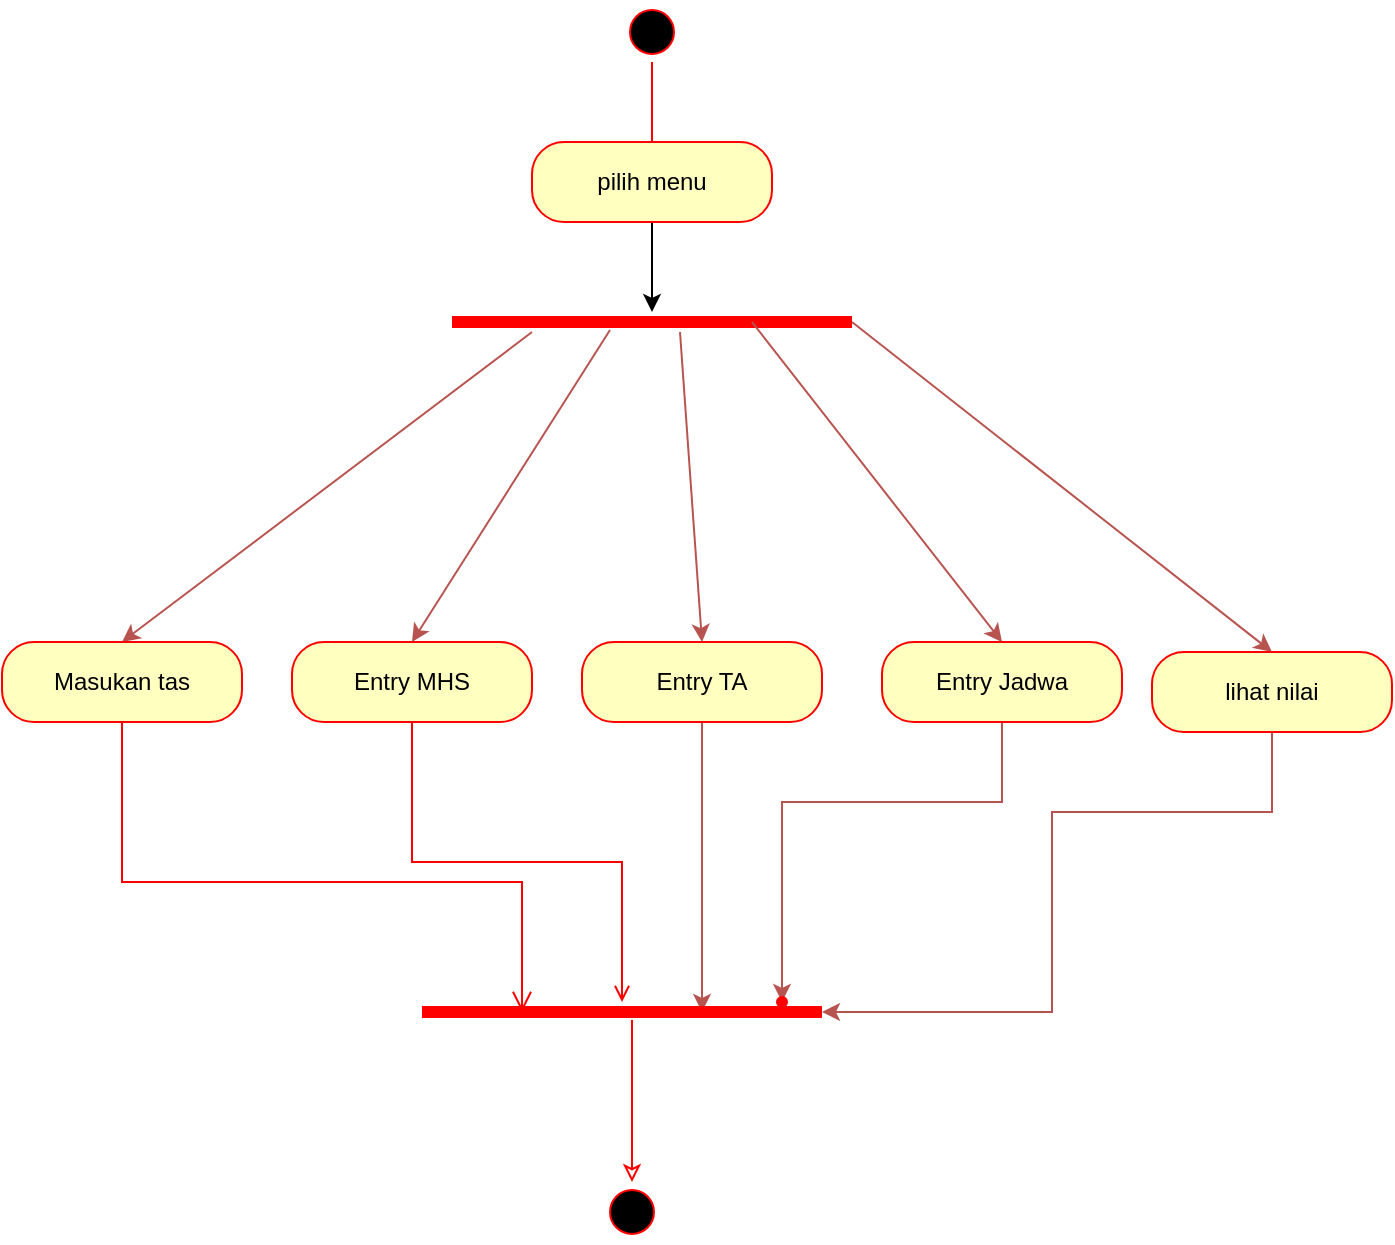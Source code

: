 <mxfile version="22.1.11" type="github">
  <diagram name="Page-1" id="XOHVe-xvOEprRkgfdkk-">
    <mxGraphModel dx="563" dy="288" grid="1" gridSize="10" guides="1" tooltips="1" connect="1" arrows="1" fold="1" page="1" pageScale="1" pageWidth="850" pageHeight="1100" math="0" shadow="0">
      <root>
        <mxCell id="0" />
        <mxCell id="1" parent="0" />
        <mxCell id="FaiAq5r8sAQfN_tiHuSA-1" value="" style="ellipse;html=1;shape=startState;fillColor=#000000;strokeColor=#ff0000;" parent="1" vertex="1">
          <mxGeometry x="410" y="190" width="30" height="30" as="geometry" />
        </mxCell>
        <mxCell id="FaiAq5r8sAQfN_tiHuSA-2" value="" style="edgeStyle=orthogonalEdgeStyle;html=1;verticalAlign=bottom;endArrow=open;endSize=8;strokeColor=#ff0000;rounded=0;" parent="1" source="FaiAq5r8sAQfN_tiHuSA-1" edge="1">
          <mxGeometry relative="1" as="geometry">
            <mxPoint x="425" y="280" as="targetPoint" />
          </mxGeometry>
        </mxCell>
        <mxCell id="FaiAq5r8sAQfN_tiHuSA-3" value="" style="edgeStyle=orthogonalEdgeStyle;rounded=0;orthogonalLoop=1;jettySize=auto;html=1;" parent="1" source="FaiAq5r8sAQfN_tiHuSA-4" target="FaiAq5r8sAQfN_tiHuSA-5" edge="1">
          <mxGeometry relative="1" as="geometry" />
        </mxCell>
        <mxCell id="FaiAq5r8sAQfN_tiHuSA-4" value="pilih menu" style="rounded=1;whiteSpace=wrap;html=1;arcSize=40;fontColor=#000000;fillColor=#ffffc0;strokeColor=#ff0000;" parent="1" vertex="1">
          <mxGeometry x="365" y="260" width="120" height="40" as="geometry" />
        </mxCell>
        <mxCell id="FaiAq5r8sAQfN_tiHuSA-5" value="" style="shape=line;html=1;strokeWidth=6;strokeColor=#ff0000;" parent="1" vertex="1">
          <mxGeometry x="325" y="345" width="200" height="10" as="geometry" />
        </mxCell>
        <mxCell id="FaiAq5r8sAQfN_tiHuSA-6" value="" style="endArrow=classic;html=1;rounded=0;fillColor=#f8cecc;strokeColor=#b85450;entryX=0.5;entryY=0;entryDx=0;entryDy=0;" parent="1" target="FaiAq5r8sAQfN_tiHuSA-7" edge="1">
          <mxGeometry width="50" height="50" relative="1" as="geometry">
            <mxPoint x="365" y="355" as="sourcePoint" />
            <mxPoint x="320" y="450" as="targetPoint" />
          </mxGeometry>
        </mxCell>
        <mxCell id="FaiAq5r8sAQfN_tiHuSA-7" value="Masukan tas" style="rounded=1;whiteSpace=wrap;html=1;arcSize=40;fontColor=#000000;fillColor=#ffffc0;strokeColor=#ff0000;" parent="1" vertex="1">
          <mxGeometry x="100" y="510" width="120" height="40" as="geometry" />
        </mxCell>
        <mxCell id="FaiAq5r8sAQfN_tiHuSA-8" value="" style="edgeStyle=orthogonalEdgeStyle;html=1;verticalAlign=bottom;endArrow=open;endSize=8;strokeColor=#ff0000;rounded=0;entryX=0.25;entryY=0.5;entryDx=0;entryDy=0;entryPerimeter=0;" parent="1" source="FaiAq5r8sAQfN_tiHuSA-7" target="FaiAq5r8sAQfN_tiHuSA-17" edge="1">
          <mxGeometry relative="1" as="geometry">
            <mxPoint x="160" y="600" as="targetPoint" />
            <Array as="points">
              <mxPoint x="160" y="630" />
              <mxPoint x="360" y="630" />
            </Array>
          </mxGeometry>
        </mxCell>
        <mxCell id="FaiAq5r8sAQfN_tiHuSA-9" value="" style="endArrow=classic;html=1;rounded=0;fillColor=#f8cecc;strokeColor=#b85450;entryX=0.5;entryY=0;entryDx=0;entryDy=0;exitX=0.395;exitY=0.9;exitDx=0;exitDy=0;exitPerimeter=0;" parent="1" source="FaiAq5r8sAQfN_tiHuSA-5" target="FaiAq5r8sAQfN_tiHuSA-10" edge="1">
          <mxGeometry width="50" height="50" relative="1" as="geometry">
            <mxPoint x="510" y="355" as="sourcePoint" />
            <mxPoint x="465" y="450" as="targetPoint" />
          </mxGeometry>
        </mxCell>
        <mxCell id="FaiAq5r8sAQfN_tiHuSA-10" value="Entry MHS" style="rounded=1;whiteSpace=wrap;html=1;arcSize=40;fontColor=#000000;fillColor=#ffffc0;strokeColor=#ff0000;" parent="1" vertex="1">
          <mxGeometry x="245" y="510" width="120" height="40" as="geometry" />
        </mxCell>
        <mxCell id="FaiAq5r8sAQfN_tiHuSA-11" value="" style="endArrow=classic;html=1;rounded=0;fillColor=#f8cecc;strokeColor=#b85450;entryX=0.5;entryY=0;entryDx=0;entryDy=0;exitX=0.57;exitY=1;exitDx=0;exitDy=0;exitPerimeter=0;" parent="1" source="FaiAq5r8sAQfN_tiHuSA-5" target="FaiAq5r8sAQfN_tiHuSA-13" edge="1">
          <mxGeometry width="50" height="50" relative="1" as="geometry">
            <mxPoint x="564" y="364" as="sourcePoint" />
            <mxPoint x="600" y="460" as="targetPoint" />
          </mxGeometry>
        </mxCell>
        <mxCell id="FaiAq5r8sAQfN_tiHuSA-12" value="" style="edgeStyle=orthogonalEdgeStyle;rounded=0;orthogonalLoop=1;jettySize=auto;html=1;fillColor=#f8cecc;strokeColor=#b85450;" parent="1" source="FaiAq5r8sAQfN_tiHuSA-13" target="FaiAq5r8sAQfN_tiHuSA-19" edge="1">
          <mxGeometry relative="1" as="geometry" />
        </mxCell>
        <mxCell id="FaiAq5r8sAQfN_tiHuSA-13" value="Entry TA" style="rounded=1;whiteSpace=wrap;html=1;arcSize=40;fontColor=#000000;fillColor=#ffffc0;strokeColor=#ff0000;" parent="1" vertex="1">
          <mxGeometry x="390" y="510" width="120" height="40" as="geometry" />
        </mxCell>
        <mxCell id="FaiAq5r8sAQfN_tiHuSA-14" value="" style="endArrow=classic;html=1;rounded=0;fillColor=#f8cecc;strokeColor=#b85450;entryX=0.5;entryY=0;entryDx=0;entryDy=0;exitX=0.75;exitY=0.5;exitDx=0;exitDy=0;exitPerimeter=0;" parent="1" source="FaiAq5r8sAQfN_tiHuSA-5" target="FaiAq5r8sAQfN_tiHuSA-16" edge="1">
          <mxGeometry width="50" height="50" relative="1" as="geometry">
            <mxPoint x="616" y="355" as="sourcePoint" />
            <mxPoint x="750" y="461" as="targetPoint" />
          </mxGeometry>
        </mxCell>
        <mxCell id="FaiAq5r8sAQfN_tiHuSA-15" value="" style="edgeStyle=orthogonalEdgeStyle;rounded=0;orthogonalLoop=1;jettySize=auto;html=1;fillColor=#f8cecc;strokeColor=#b85450;" parent="1" source="FaiAq5r8sAQfN_tiHuSA-16" target="FaiAq5r8sAQfN_tiHuSA-20" edge="1">
          <mxGeometry relative="1" as="geometry">
            <Array as="points">
              <mxPoint x="600" y="590" />
              <mxPoint x="490" y="590" />
            </Array>
          </mxGeometry>
        </mxCell>
        <mxCell id="FaiAq5r8sAQfN_tiHuSA-16" value="Entry Jadwa" style="rounded=1;whiteSpace=wrap;html=1;arcSize=40;fontColor=#000000;fillColor=#ffffc0;strokeColor=#ff0000;" parent="1" vertex="1">
          <mxGeometry x="540" y="510" width="120" height="40" as="geometry" />
        </mxCell>
        <mxCell id="FaiAq5r8sAQfN_tiHuSA-17" value="" style="shape=line;html=1;strokeWidth=6;strokeColor=#ff0000;" parent="1" vertex="1">
          <mxGeometry x="310" y="690" width="200" height="10" as="geometry" />
        </mxCell>
        <mxCell id="FaiAq5r8sAQfN_tiHuSA-18" value="" style="edgeStyle=orthogonalEdgeStyle;html=1;verticalAlign=bottom;endArrow=none;endSize=8;strokeColor=#ff0000;rounded=0;entryX=0.5;entryY=1;entryDx=0;entryDy=0;endFill=0;startArrow=open;startFill=0;" parent="1" source="FaiAq5r8sAQfN_tiHuSA-17" target="FaiAq5r8sAQfN_tiHuSA-10" edge="1">
          <mxGeometry relative="1" as="geometry">
            <mxPoint x="410" y="770" as="targetPoint" />
          </mxGeometry>
        </mxCell>
        <mxCell id="FaiAq5r8sAQfN_tiHuSA-19" value="" style="shape=waypoint;sketch=0;size=6;pointerEvents=1;points=[];fillColor=#ffffc0;resizable=0;rotatable=0;perimeter=centerPerimeter;snapToPoint=1;strokeColor=#ff0000;fontColor=#000000;rounded=1;arcSize=40;" parent="1" vertex="1">
          <mxGeometry x="440" y="685" width="20" height="20" as="geometry" />
        </mxCell>
        <mxCell id="FaiAq5r8sAQfN_tiHuSA-20" value="" style="shape=waypoint;sketch=0;size=6;pointerEvents=1;points=[];fillColor=#ffffc0;resizable=0;rotatable=0;perimeter=centerPerimeter;snapToPoint=1;strokeColor=#ff0000;fontColor=#000000;rounded=1;arcSize=40;" parent="1" vertex="1">
          <mxGeometry x="480" y="680" width="20" height="20" as="geometry" />
        </mxCell>
        <mxCell id="FaiAq5r8sAQfN_tiHuSA-21" value="" style="ellipse;html=1;shape=startState;fillColor=#000000;strokeColor=#ff0000;" parent="1" vertex="1">
          <mxGeometry x="400" y="780" width="30" height="30" as="geometry" />
        </mxCell>
        <mxCell id="FaiAq5r8sAQfN_tiHuSA-22" value="" style="edgeStyle=orthogonalEdgeStyle;html=1;verticalAlign=bottom;endArrow=none;endSize=8;strokeColor=#ff0000;rounded=0;entryX=0.525;entryY=0.9;entryDx=0;entryDy=0;entryPerimeter=0;startArrow=classic;startFill=0;endFill=0;" parent="1" source="FaiAq5r8sAQfN_tiHuSA-21" target="FaiAq5r8sAQfN_tiHuSA-17" edge="1">
          <mxGeometry relative="1" as="geometry">
            <mxPoint x="395" y="860" as="targetPoint" />
          </mxGeometry>
        </mxCell>
        <mxCell id="FaiAq5r8sAQfN_tiHuSA-23" value="" style="endArrow=classic;html=1;rounded=0;fillColor=#f8cecc;strokeColor=#b85450;entryX=0.5;entryY=0;entryDx=0;entryDy=0;exitX=1;exitY=0.5;exitDx=0;exitDy=0;exitPerimeter=0;" parent="1" source="FaiAq5r8sAQfN_tiHuSA-5" target="FaiAq5r8sAQfN_tiHuSA-25" edge="1">
          <mxGeometry width="50" height="50" relative="1" as="geometry">
            <mxPoint x="610" y="355" as="sourcePoint" />
            <mxPoint x="885" y="466" as="targetPoint" />
          </mxGeometry>
        </mxCell>
        <mxCell id="FaiAq5r8sAQfN_tiHuSA-24" value="" style="edgeStyle=orthogonalEdgeStyle;rounded=0;orthogonalLoop=1;jettySize=auto;html=1;fillColor=#f8cecc;strokeColor=#b85450;entryX=1;entryY=0.5;entryDx=0;entryDy=0;entryPerimeter=0;" parent="1" source="FaiAq5r8sAQfN_tiHuSA-25" target="FaiAq5r8sAQfN_tiHuSA-17" edge="1">
          <mxGeometry relative="1" as="geometry">
            <Array as="points">
              <mxPoint x="735" y="595" />
              <mxPoint x="625" y="595" />
              <mxPoint x="625" y="695" />
            </Array>
            <mxPoint x="625" y="695" as="targetPoint" />
          </mxGeometry>
        </mxCell>
        <mxCell id="FaiAq5r8sAQfN_tiHuSA-25" value="lihat nilai" style="rounded=1;whiteSpace=wrap;html=1;arcSize=40;fontColor=#000000;fillColor=#ffffc0;strokeColor=#ff0000;" parent="1" vertex="1">
          <mxGeometry x="675" y="515" width="120" height="40" as="geometry" />
        </mxCell>
      </root>
    </mxGraphModel>
  </diagram>
</mxfile>
